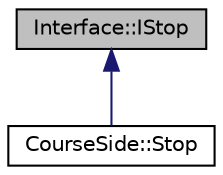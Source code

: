 digraph "Interface::IStop"
{
 // LATEX_PDF_SIZE
  edge [fontname="Helvetica",fontsize="10",labelfontname="Helvetica",labelfontsize="10"];
  node [fontname="Helvetica",fontsize="10",shape=record];
  Node1 [label="Interface::IStop",height=0.2,width=0.4,color="black", fillcolor="grey75", style="filled", fontcolor="black",tooltip="StopIF is an interface that stops fulfill."];
  Node1 -> Node2 [dir="back",color="midnightblue",fontsize="10",style="solid",fontname="Helvetica"];
  Node2 [label="CourseSide::Stop",height=0.2,width=0.4,color="black", fillcolor="white", style="filled",URL="$class_course_side_1_1_stop.html",tooltip=" "];
}
